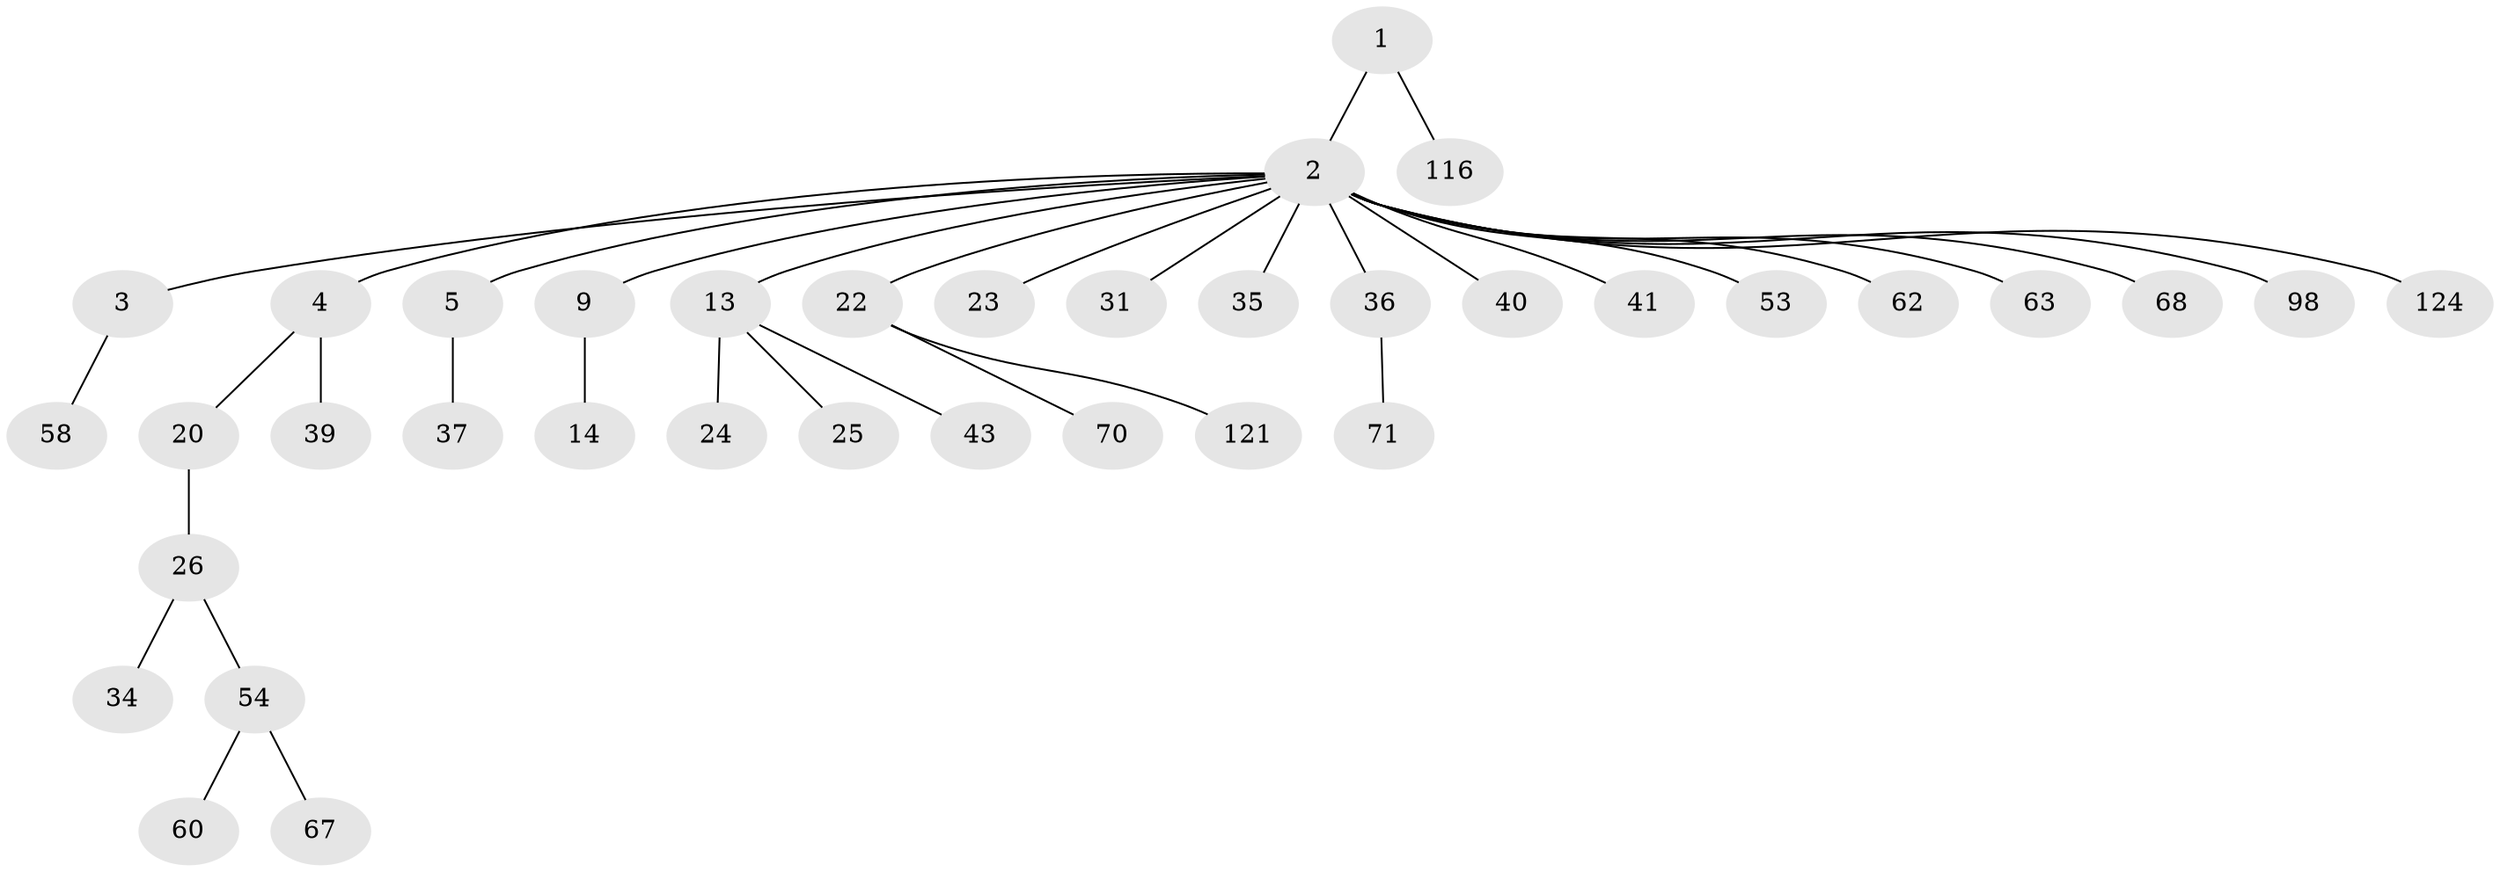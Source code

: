 // original degree distribution, {2: 0.21774193548387097, 36: 0.008064516129032258, 4: 0.04032258064516129, 3: 0.04032258064516129, 1: 0.6370967741935484, 7: 0.016129032258064516, 6: 0.016129032258064516, 5: 0.016129032258064516, 8: 0.008064516129032258}
// Generated by graph-tools (version 1.1) at 2025/18/03/04/25 18:18:14]
// undirected, 37 vertices, 36 edges
graph export_dot {
graph [start="1"]
  node [color=gray90,style=filled];
  1;
  2 [super="+16+33+19+115+32+8+11+66+27+28+10+7+72+52+55+80+86+92+104+110+123"];
  3 [super="+76+6+49"];
  4 [super="+18"];
  5 [super="+122"];
  9 [super="+12+65+75+91+118+45"];
  13 [super="+81+15"];
  14;
  20;
  22 [super="+48+46"];
  23;
  24;
  25 [super="+44+50+38"];
  26 [super="+82+96+30+74"];
  31;
  34 [super="+88"];
  35;
  36;
  37;
  39 [super="+120"];
  40;
  41;
  43;
  53;
  54;
  58 [super="+89"];
  60;
  62;
  63;
  67;
  68;
  70;
  71;
  98;
  116;
  121;
  124;
  1 -- 2;
  1 -- 116;
  2 -- 3;
  2 -- 4;
  2 -- 5;
  2 -- 9;
  2 -- 13;
  2 -- 31;
  2 -- 35;
  2 -- 36;
  2 -- 40;
  2 -- 41;
  2 -- 62;
  2 -- 98;
  2 -- 124;
  2 -- 68;
  2 -- 63;
  2 -- 22;
  2 -- 23;
  2 -- 53;
  3 -- 58;
  4 -- 20;
  4 -- 39;
  5 -- 37;
  9 -- 14;
  13 -- 24;
  13 -- 25;
  13 -- 43;
  20 -- 26;
  22 -- 121;
  22 -- 70;
  26 -- 34;
  26 -- 54;
  36 -- 71;
  54 -- 60;
  54 -- 67;
}
